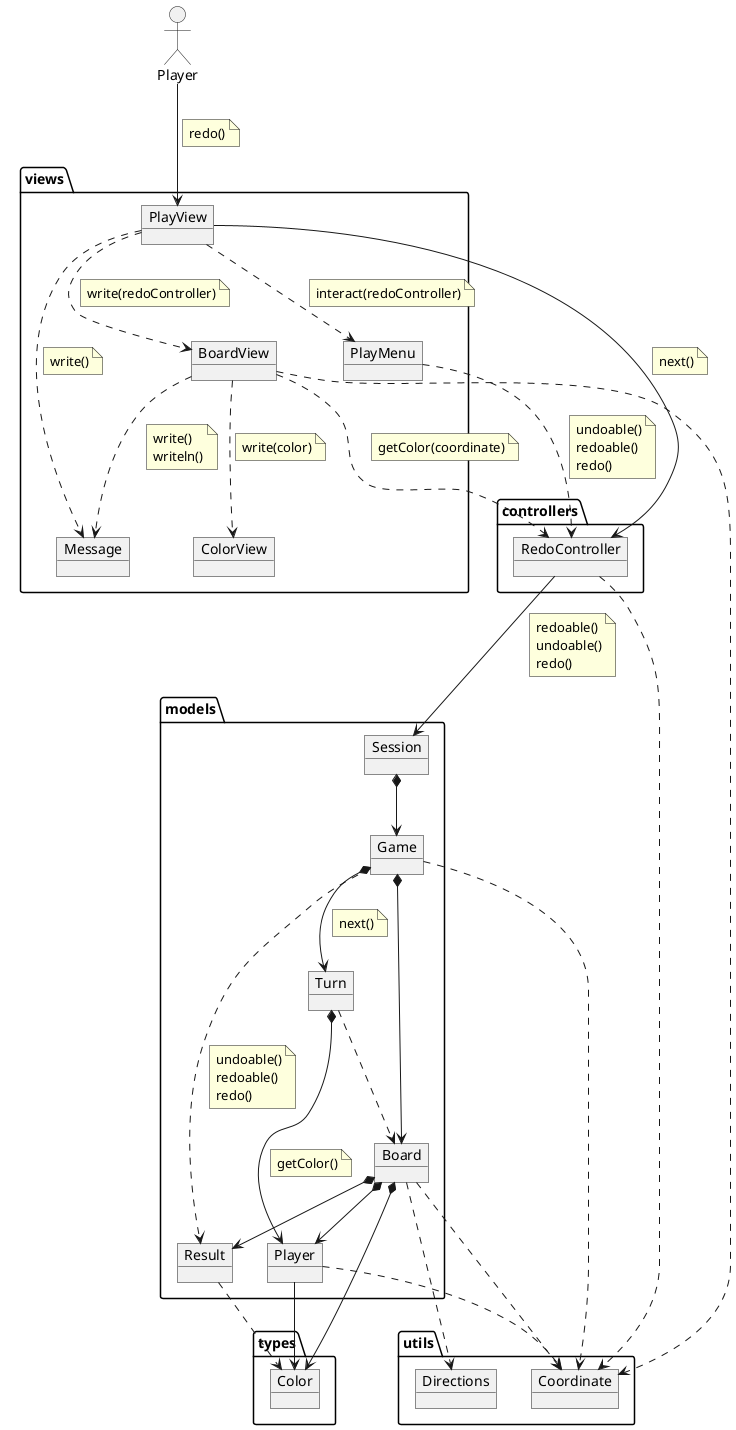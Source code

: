 @startuml redo
allow_mixing
actor :Player: as Playerr
package controllers{
object  RedoController{
}
}

package models  {
object Board{
}
object Game{
}
object Turn{
}
object Player{
}
object Session{
}
object Result{
}
}

package types  {
object Color{
}
}

package utils  {
object Coordinate{
}
object Directions{
}
}

package views {
object BoardView{
}
object PlayView{
}
object PlayMenu{
}
object ColorView{
}
object Message{
}
}

Playerr --> PlayView
note on link
    redo()
end note
PlayView ..> Message
note on link
    write()
end note
PlayView ..> BoardView
note on link
    write(redoController)
end note

    BoardView ..> ColorView
note on link
    write(color)
end note
PlayMenu ..> RedoController
note on link
    undoable()
    redoable()
    redo()
end note
BoardView ..> Message
note on link
    write()
    writeln()
end note
BoardView ..> Coordinate
PlayView --> RedoController
note on link
    next()
end note
PlayView ..> PlayMenu
note on link
    interact(redoController)
end note
BoardView ..> RedoController
note on link
    getColor(coordinate)
end note
RedoController --> Session
note on link
    redoable()
    undoable()
    redo()
end note
RedoController ..> Coordinate
Session  *-down-> Game 
Game *-down-> Turn
note on link
    next()
end note
Game *-down-> Board
Game ..> Result
note on link
    undoable()
    redoable()
    redo()
end note
Board *-down-> Result
Board ..> Coordinate
Board ..> Directions
Board *-down-> Player
Board *-down-> Color
Turn ..> Board


Turn *-down-> Player
note on link
    getColor()
end note
Result ..> Color

Player ..> Coordinate
Player --> Color
Game ..> Coordinate
@enduml